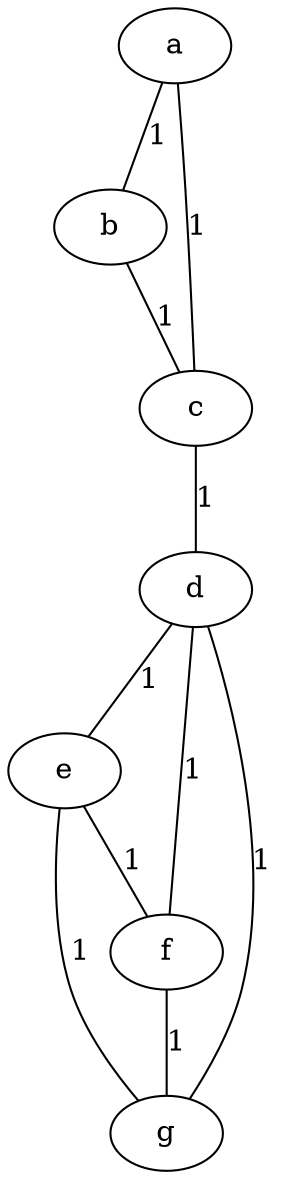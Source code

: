 graph G {
  d -- e [label=1];
  a -- b [label=1];
  b -- c [label=1];
  a -- c [label=1];
  c -- d [label=1];
  d -- f [label=1];
  d -- g [label=1];
  e -- f [label=1];
  e -- g [label=1];
  f -- g [label=1];
}